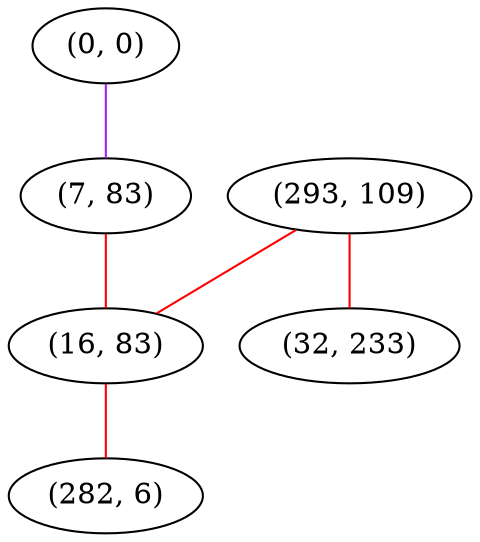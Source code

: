 graph "" {
"(0, 0)";
"(293, 109)";
"(7, 83)";
"(32, 233)";
"(16, 83)";
"(282, 6)";
"(0, 0)" -- "(7, 83)"  [color=purple, key=0, weight=4];
"(293, 109)" -- "(32, 233)"  [color=red, key=0, weight=1];
"(293, 109)" -- "(16, 83)"  [color=red, key=0, weight=1];
"(7, 83)" -- "(16, 83)"  [color=red, key=0, weight=1];
"(16, 83)" -- "(282, 6)"  [color=red, key=0, weight=1];
}
